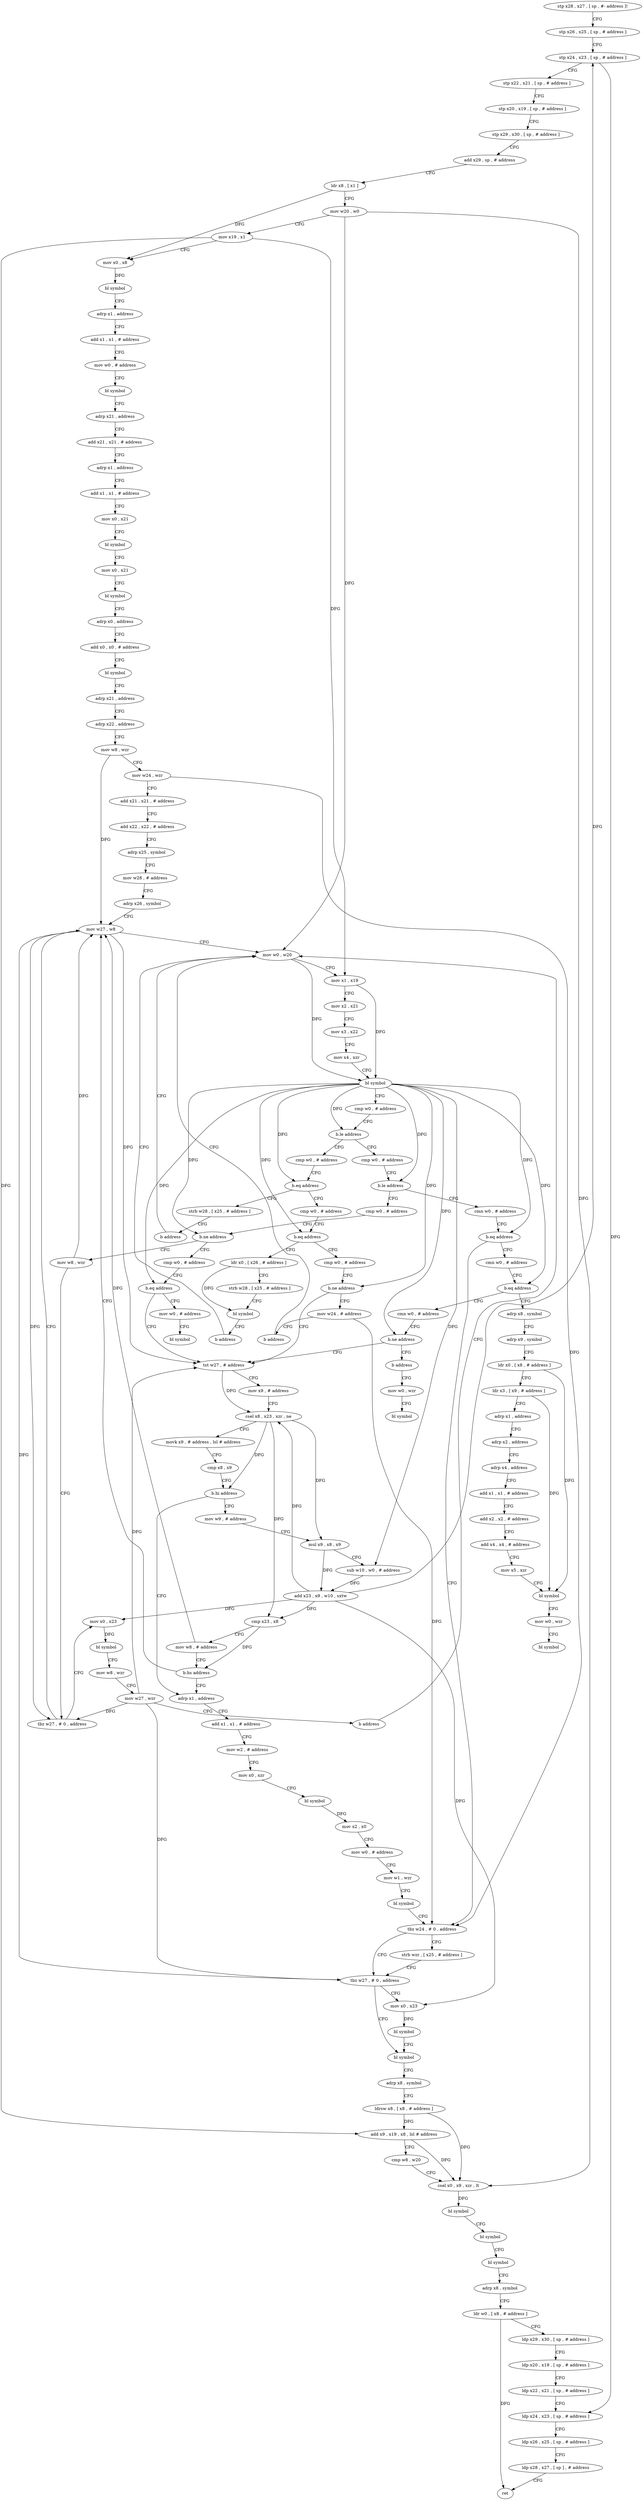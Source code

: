 digraph "func" {
"4200684" [label = "stp x28 , x27 , [ sp , #- address ]!" ]
"4200688" [label = "stp x26 , x25 , [ sp , # address ]" ]
"4200692" [label = "stp x24 , x23 , [ sp , # address ]" ]
"4200696" [label = "stp x22 , x21 , [ sp , # address ]" ]
"4200700" [label = "stp x20 , x19 , [ sp , # address ]" ]
"4200704" [label = "stp x29 , x30 , [ sp , # address ]" ]
"4200708" [label = "add x29 , sp , # address" ]
"4200712" [label = "ldr x8 , [ x1 ]" ]
"4200716" [label = "mov w20 , w0" ]
"4200720" [label = "mov x19 , x1" ]
"4200724" [label = "mov x0 , x8" ]
"4200728" [label = "bl symbol" ]
"4200732" [label = "adrp x1 , address" ]
"4200736" [label = "add x1 , x1 , # address" ]
"4200740" [label = "mov w0 , # address" ]
"4200744" [label = "bl symbol" ]
"4200748" [label = "adrp x21 , address" ]
"4200752" [label = "add x21 , x21 , # address" ]
"4200756" [label = "adrp x1 , address" ]
"4200760" [label = "add x1 , x1 , # address" ]
"4200764" [label = "mov x0 , x21" ]
"4200768" [label = "bl symbol" ]
"4200772" [label = "mov x0 , x21" ]
"4200776" [label = "bl symbol" ]
"4200780" [label = "adrp x0 , address" ]
"4200784" [label = "add x0 , x0 , # address" ]
"4200788" [label = "bl symbol" ]
"4200792" [label = "adrp x21 , address" ]
"4200796" [label = "adrp x22 , address" ]
"4200800" [label = "mov w8 , wzr" ]
"4200804" [label = "mov w24 , wzr" ]
"4200808" [label = "add x21 , x21 , # address" ]
"4200812" [label = "add x22 , x22 , # address" ]
"4200816" [label = "adrp x25 , symbol" ]
"4200820" [label = "mov w28 , # address" ]
"4200824" [label = "adrp x26 , symbol" ]
"4200828" [label = "mov w27 , w8" ]
"4200896" [label = "cmp w0 , # address" ]
"4200900" [label = "b.le address" ]
"4200964" [label = "cmn w0 , # address" ]
"4200904" [label = "cmp w0 , # address" ]
"4200864" [label = "cmp w0 , # address" ]
"4200868" [label = "b.eq address" ]
"4200940" [label = "strb w28 , [ x25 , # address ]" ]
"4200872" [label = "cmp w0 , # address" ]
"4200968" [label = "b.eq address" ]
"4201088" [label = "tbz w24 , # 0 , address" ]
"4200972" [label = "cmn w0 , # address" ]
"4200908" [label = "b.ne address" ]
"4200992" [label = "cmp w0 , # address" ]
"4200912" [label = "mov w8 , wzr" ]
"4200944" [label = "b address" ]
"4200832" [label = "mov w0 , w20" ]
"4200876" [label = "b.eq address" ]
"4200948" [label = "ldr x0 , [ x26 , # address ]" ]
"4200880" [label = "cmp w0 , # address" ]
"4201096" [label = "tbz w27 , # 0 , address" ]
"4201092" [label = "strb wzr , [ x25 , # address ]" ]
"4200976" [label = "b.eq address" ]
"4201188" [label = "adrp x8 , symbol" ]
"4200980" [label = "cmn w0 , # address" ]
"4200996" [label = "b.eq address" ]
"4201180" [label = "mov w0 , # address" ]
"4201000" [label = "tst w27 , # address" ]
"4200916" [label = "tbz w27 , # 0 , address" ]
"4200920" [label = "mov x0 , x23" ]
"4200836" [label = "mov x1 , x19" ]
"4200840" [label = "mov x2 , x21" ]
"4200844" [label = "mov x3 , x22" ]
"4200848" [label = "mov x4 , xzr" ]
"4200852" [label = "bl symbol" ]
"4200856" [label = "cmp w0 , # address" ]
"4200860" [label = "b.le address" ]
"4200952" [label = "strb w28 , [ x25 , # address ]" ]
"4200956" [label = "bl symbol" ]
"4200960" [label = "b address" ]
"4200884" [label = "b.ne address" ]
"4200888" [label = "mov w24 , # address" ]
"4201108" [label = "bl symbol" ]
"4201100" [label = "mov x0 , x23" ]
"4201192" [label = "adrp x9 , symbol" ]
"4201196" [label = "ldr x0 , [ x8 , # address ]" ]
"4201200" [label = "ldr x3 , [ x9 , # address ]" ]
"4201204" [label = "adrp x1 , address" ]
"4201208" [label = "adrp x2 , address" ]
"4201212" [label = "adrp x4 , address" ]
"4201216" [label = "add x1 , x1 , # address" ]
"4201220" [label = "add x2 , x2 , # address" ]
"4201224" [label = "add x4 , x4 , # address" ]
"4201228" [label = "mov x5 , xzr" ]
"4201232" [label = "bl symbol" ]
"4201236" [label = "mov w0 , wzr" ]
"4201240" [label = "bl symbol" ]
"4200984" [label = "b.ne address" ]
"4200988" [label = "b address" ]
"4201184" [label = "bl symbol" ]
"4201004" [label = "mov x9 , # address" ]
"4201008" [label = "csel x8 , x23 , xzr , ne" ]
"4201012" [label = "movk x9 , # address , lsl # address" ]
"4201016" [label = "cmp x8 , x9" ]
"4201020" [label = "b.hi address" ]
"4201052" [label = "adrp x1 , address" ]
"4201024" [label = "mov w9 , # address" ]
"4200924" [label = "bl symbol" ]
"4200928" [label = "mov w8 , wzr" ]
"4200932" [label = "mov w27 , wzr" ]
"4200936" [label = "b address" ]
"4200892" [label = "b address" ]
"4201112" [label = "adrp x8 , symbol" ]
"4201116" [label = "ldrsw x8 , [ x8 , # address ]" ]
"4201120" [label = "add x9 , x19 , x8 , lsl # address" ]
"4201124" [label = "cmp w8 , w20" ]
"4201128" [label = "csel x0 , x9 , xzr , lt" ]
"4201132" [label = "bl symbol" ]
"4201136" [label = "bl symbol" ]
"4201140" [label = "bl symbol" ]
"4201144" [label = "adrp x8 , symbol" ]
"4201148" [label = "ldr w0 , [ x8 , # address ]" ]
"4201152" [label = "ldp x29 , x30 , [ sp , # address ]" ]
"4201156" [label = "ldp x20 , x19 , [ sp , # address ]" ]
"4201160" [label = "ldp x22 , x21 , [ sp , # address ]" ]
"4201164" [label = "ldp x24 , x23 , [ sp , # address ]" ]
"4201168" [label = "ldp x26 , x25 , [ sp , # address ]" ]
"4201172" [label = "ldp x28 , x27 , [ sp ] , # address" ]
"4201176" [label = "ret" ]
"4201104" [label = "bl symbol" ]
"4201244" [label = "mov w0 , wzr" ]
"4201056" [label = "add x1 , x1 , # address" ]
"4201060" [label = "mov w2 , # address" ]
"4201064" [label = "mov x0 , xzr" ]
"4201068" [label = "bl symbol" ]
"4201072" [label = "mov x2 , x0" ]
"4201076" [label = "mov w0 , # address" ]
"4201080" [label = "mov w1 , wzr" ]
"4201084" [label = "bl symbol" ]
"4201028" [label = "mul x9 , x8 , x9" ]
"4201032" [label = "sub w10 , w0 , # address" ]
"4201036" [label = "add x23 , x9 , w10 , sxtw" ]
"4201040" [label = "cmp x23 , x8" ]
"4201044" [label = "mov w8 , # address" ]
"4201048" [label = "b.hs address" ]
"4201248" [label = "bl symbol" ]
"4200684" -> "4200688" [ label = "CFG" ]
"4200688" -> "4200692" [ label = "CFG" ]
"4200692" -> "4200696" [ label = "CFG" ]
"4200692" -> "4201164" [ label = "DFG" ]
"4200696" -> "4200700" [ label = "CFG" ]
"4200700" -> "4200704" [ label = "CFG" ]
"4200704" -> "4200708" [ label = "CFG" ]
"4200708" -> "4200712" [ label = "CFG" ]
"4200712" -> "4200716" [ label = "CFG" ]
"4200712" -> "4200724" [ label = "DFG" ]
"4200716" -> "4200720" [ label = "CFG" ]
"4200716" -> "4200832" [ label = "DFG" ]
"4200716" -> "4201128" [ label = "DFG" ]
"4200720" -> "4200724" [ label = "CFG" ]
"4200720" -> "4200836" [ label = "DFG" ]
"4200720" -> "4201120" [ label = "DFG" ]
"4200724" -> "4200728" [ label = "DFG" ]
"4200728" -> "4200732" [ label = "CFG" ]
"4200732" -> "4200736" [ label = "CFG" ]
"4200736" -> "4200740" [ label = "CFG" ]
"4200740" -> "4200744" [ label = "CFG" ]
"4200744" -> "4200748" [ label = "CFG" ]
"4200748" -> "4200752" [ label = "CFG" ]
"4200752" -> "4200756" [ label = "CFG" ]
"4200756" -> "4200760" [ label = "CFG" ]
"4200760" -> "4200764" [ label = "CFG" ]
"4200764" -> "4200768" [ label = "CFG" ]
"4200768" -> "4200772" [ label = "CFG" ]
"4200772" -> "4200776" [ label = "CFG" ]
"4200776" -> "4200780" [ label = "CFG" ]
"4200780" -> "4200784" [ label = "CFG" ]
"4200784" -> "4200788" [ label = "CFG" ]
"4200788" -> "4200792" [ label = "CFG" ]
"4200792" -> "4200796" [ label = "CFG" ]
"4200796" -> "4200800" [ label = "CFG" ]
"4200800" -> "4200804" [ label = "CFG" ]
"4200800" -> "4200828" [ label = "DFG" ]
"4200804" -> "4200808" [ label = "CFG" ]
"4200804" -> "4201088" [ label = "DFG" ]
"4200808" -> "4200812" [ label = "CFG" ]
"4200812" -> "4200816" [ label = "CFG" ]
"4200816" -> "4200820" [ label = "CFG" ]
"4200820" -> "4200824" [ label = "CFG" ]
"4200824" -> "4200828" [ label = "CFG" ]
"4200828" -> "4200832" [ label = "CFG" ]
"4200828" -> "4200916" [ label = "DFG" ]
"4200828" -> "4201096" [ label = "DFG" ]
"4200828" -> "4201000" [ label = "DFG" ]
"4200896" -> "4200900" [ label = "CFG" ]
"4200900" -> "4200964" [ label = "CFG" ]
"4200900" -> "4200904" [ label = "CFG" ]
"4200964" -> "4200968" [ label = "CFG" ]
"4200904" -> "4200908" [ label = "CFG" ]
"4200864" -> "4200868" [ label = "CFG" ]
"4200868" -> "4200940" [ label = "CFG" ]
"4200868" -> "4200872" [ label = "CFG" ]
"4200940" -> "4200944" [ label = "CFG" ]
"4200872" -> "4200876" [ label = "CFG" ]
"4200968" -> "4201088" [ label = "CFG" ]
"4200968" -> "4200972" [ label = "CFG" ]
"4201088" -> "4201096" [ label = "CFG" ]
"4201088" -> "4201092" [ label = "CFG" ]
"4200972" -> "4200976" [ label = "CFG" ]
"4200908" -> "4200992" [ label = "CFG" ]
"4200908" -> "4200912" [ label = "CFG" ]
"4200992" -> "4200996" [ label = "CFG" ]
"4200912" -> "4200916" [ label = "CFG" ]
"4200912" -> "4200828" [ label = "DFG" ]
"4200944" -> "4200832" [ label = "CFG" ]
"4200832" -> "4200836" [ label = "CFG" ]
"4200832" -> "4200852" [ label = "DFG" ]
"4200876" -> "4200948" [ label = "CFG" ]
"4200876" -> "4200880" [ label = "CFG" ]
"4200948" -> "4200952" [ label = "CFG" ]
"4200948" -> "4200956" [ label = "DFG" ]
"4200880" -> "4200884" [ label = "CFG" ]
"4201096" -> "4201108" [ label = "CFG" ]
"4201096" -> "4201100" [ label = "CFG" ]
"4201092" -> "4201096" [ label = "CFG" ]
"4200976" -> "4201188" [ label = "CFG" ]
"4200976" -> "4200980" [ label = "CFG" ]
"4201188" -> "4201192" [ label = "CFG" ]
"4200980" -> "4200984" [ label = "CFG" ]
"4200996" -> "4201180" [ label = "CFG" ]
"4200996" -> "4201000" [ label = "CFG" ]
"4201180" -> "4201184" [ label = "CFG" ]
"4201000" -> "4201004" [ label = "CFG" ]
"4201000" -> "4201008" [ label = "DFG" ]
"4200916" -> "4200828" [ label = "CFG" ]
"4200916" -> "4200920" [ label = "CFG" ]
"4200920" -> "4200924" [ label = "DFG" ]
"4200836" -> "4200840" [ label = "CFG" ]
"4200836" -> "4200852" [ label = "DFG" ]
"4200840" -> "4200844" [ label = "CFG" ]
"4200844" -> "4200848" [ label = "CFG" ]
"4200848" -> "4200852" [ label = "CFG" ]
"4200852" -> "4200856" [ label = "CFG" ]
"4200852" -> "4200860" [ label = "DFG" ]
"4200852" -> "4200900" [ label = "DFG" ]
"4200852" -> "4200868" [ label = "DFG" ]
"4200852" -> "4200968" [ label = "DFG" ]
"4200852" -> "4200908" [ label = "DFG" ]
"4200852" -> "4200876" [ label = "DFG" ]
"4200852" -> "4200976" [ label = "DFG" ]
"4200852" -> "4200996" [ label = "DFG" ]
"4200852" -> "4200884" [ label = "DFG" ]
"4200852" -> "4200984" [ label = "DFG" ]
"4200852" -> "4201032" [ label = "DFG" ]
"4200856" -> "4200860" [ label = "CFG" ]
"4200860" -> "4200896" [ label = "CFG" ]
"4200860" -> "4200864" [ label = "CFG" ]
"4200952" -> "4200956" [ label = "CFG" ]
"4200956" -> "4200960" [ label = "CFG" ]
"4200960" -> "4200832" [ label = "CFG" ]
"4200884" -> "4201000" [ label = "CFG" ]
"4200884" -> "4200888" [ label = "CFG" ]
"4200888" -> "4200892" [ label = "CFG" ]
"4200888" -> "4201088" [ label = "DFG" ]
"4201108" -> "4201112" [ label = "CFG" ]
"4201100" -> "4201104" [ label = "DFG" ]
"4201192" -> "4201196" [ label = "CFG" ]
"4201196" -> "4201200" [ label = "CFG" ]
"4201196" -> "4201232" [ label = "DFG" ]
"4201200" -> "4201204" [ label = "CFG" ]
"4201200" -> "4201232" [ label = "DFG" ]
"4201204" -> "4201208" [ label = "CFG" ]
"4201208" -> "4201212" [ label = "CFG" ]
"4201212" -> "4201216" [ label = "CFG" ]
"4201216" -> "4201220" [ label = "CFG" ]
"4201220" -> "4201224" [ label = "CFG" ]
"4201224" -> "4201228" [ label = "CFG" ]
"4201228" -> "4201232" [ label = "CFG" ]
"4201232" -> "4201236" [ label = "CFG" ]
"4201236" -> "4201240" [ label = "CFG" ]
"4200984" -> "4201000" [ label = "CFG" ]
"4200984" -> "4200988" [ label = "CFG" ]
"4200988" -> "4201244" [ label = "CFG" ]
"4201004" -> "4201008" [ label = "CFG" ]
"4201008" -> "4201012" [ label = "CFG" ]
"4201008" -> "4201020" [ label = "DFG" ]
"4201008" -> "4201028" [ label = "DFG" ]
"4201008" -> "4201040" [ label = "DFG" ]
"4201012" -> "4201016" [ label = "CFG" ]
"4201016" -> "4201020" [ label = "CFG" ]
"4201020" -> "4201052" [ label = "CFG" ]
"4201020" -> "4201024" [ label = "CFG" ]
"4201052" -> "4201056" [ label = "CFG" ]
"4201024" -> "4201028" [ label = "CFG" ]
"4200924" -> "4200928" [ label = "CFG" ]
"4200928" -> "4200932" [ label = "CFG" ]
"4200932" -> "4200936" [ label = "CFG" ]
"4200932" -> "4200916" [ label = "DFG" ]
"4200932" -> "4201096" [ label = "DFG" ]
"4200932" -> "4201000" [ label = "DFG" ]
"4200936" -> "4200832" [ label = "CFG" ]
"4200892" -> "4200832" [ label = "CFG" ]
"4201112" -> "4201116" [ label = "CFG" ]
"4201116" -> "4201120" [ label = "DFG" ]
"4201116" -> "4201128" [ label = "DFG" ]
"4201120" -> "4201124" [ label = "CFG" ]
"4201120" -> "4201128" [ label = "DFG" ]
"4201124" -> "4201128" [ label = "CFG" ]
"4201128" -> "4201132" [ label = "DFG" ]
"4201132" -> "4201136" [ label = "CFG" ]
"4201136" -> "4201140" [ label = "CFG" ]
"4201140" -> "4201144" [ label = "CFG" ]
"4201144" -> "4201148" [ label = "CFG" ]
"4201148" -> "4201152" [ label = "CFG" ]
"4201148" -> "4201176" [ label = "DFG" ]
"4201152" -> "4201156" [ label = "CFG" ]
"4201156" -> "4201160" [ label = "CFG" ]
"4201160" -> "4201164" [ label = "CFG" ]
"4201164" -> "4201168" [ label = "CFG" ]
"4201168" -> "4201172" [ label = "CFG" ]
"4201172" -> "4201176" [ label = "CFG" ]
"4201104" -> "4201108" [ label = "CFG" ]
"4201244" -> "4201248" [ label = "CFG" ]
"4201056" -> "4201060" [ label = "CFG" ]
"4201060" -> "4201064" [ label = "CFG" ]
"4201064" -> "4201068" [ label = "CFG" ]
"4201068" -> "4201072" [ label = "DFG" ]
"4201072" -> "4201076" [ label = "CFG" ]
"4201076" -> "4201080" [ label = "CFG" ]
"4201080" -> "4201084" [ label = "CFG" ]
"4201084" -> "4201088" [ label = "CFG" ]
"4201028" -> "4201032" [ label = "CFG" ]
"4201028" -> "4201036" [ label = "DFG" ]
"4201032" -> "4201036" [ label = "DFG" ]
"4201036" -> "4201040" [ label = "DFG" ]
"4201036" -> "4200692" [ label = "DFG" ]
"4201036" -> "4200920" [ label = "DFG" ]
"4201036" -> "4201100" [ label = "DFG" ]
"4201036" -> "4201008" [ label = "DFG" ]
"4201040" -> "4201044" [ label = "CFG" ]
"4201040" -> "4201048" [ label = "DFG" ]
"4201044" -> "4201048" [ label = "CFG" ]
"4201044" -> "4200828" [ label = "DFG" ]
"4201048" -> "4200828" [ label = "CFG" ]
"4201048" -> "4201052" [ label = "CFG" ]
}
